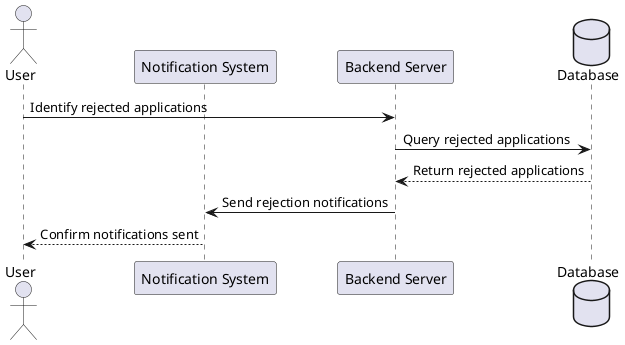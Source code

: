 @startuml
actor "User" as Staff
participant "Notification System" as NotificationSystem
participant "Backend Server" as BackendServer
database Database

Staff -> BackendServer: Identify rejected applications
BackendServer -> Database: Query rejected applications
Database --> BackendServer: Return rejected applications
BackendServer -> NotificationSystem: Send rejection notifications
NotificationSystem --> Staff: Confirm notifications sent
@enduml